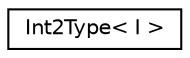 digraph "Graphical Class Hierarchy"
{
  edge [fontname="Helvetica",fontsize="10",labelfontname="Helvetica",labelfontsize="10"];
  node [fontname="Helvetica",fontsize="10",shape=record];
  rankdir="LR";
  Node1 [label="Int2Type\< I \>",height=0.2,width=0.4,color="black", fillcolor="white", style="filled",URL="$group__util.html#struct_int2_type",tooltip="Enables you to instantiate a template based on an integer value. "];
}
